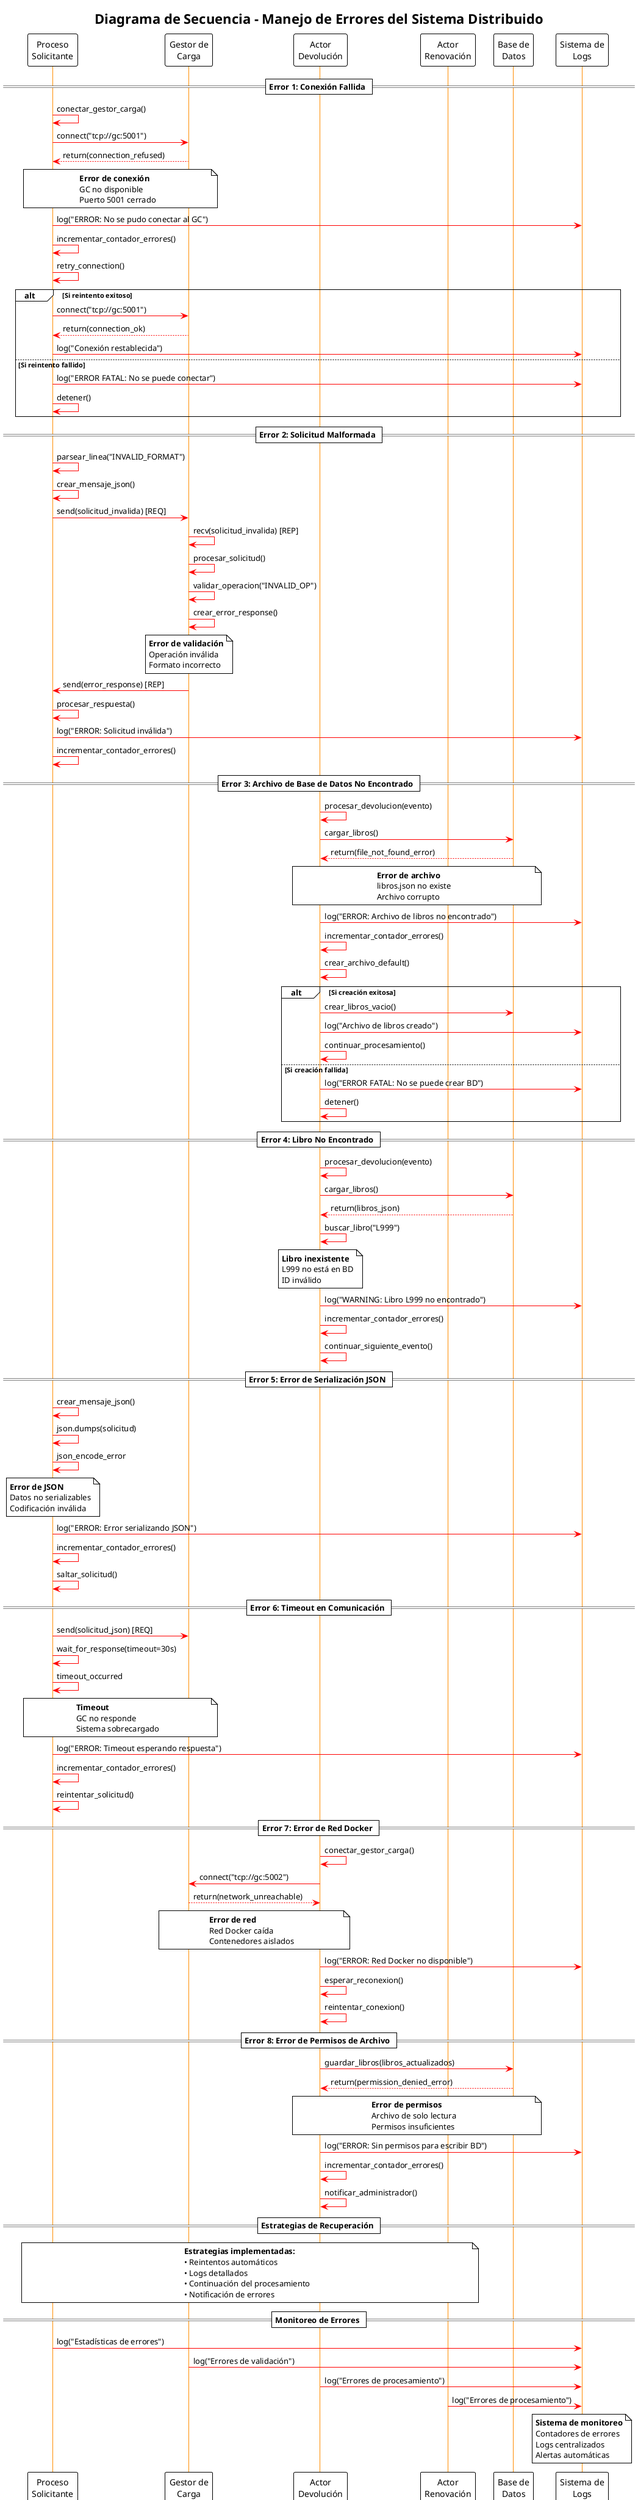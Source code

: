 @startuml
!theme plain
title Diagrama de Secuencia - Manejo de Errores del Sistema Distribuido

skinparam sequence {
  BackgroundColor LightRed
  BorderColor DarkRed
  ArrowColor Red
  LifeLineBackgroundColor LightYellow
  LifeLineBorderColor DarkOrange
}

participant "Proceso\nSolicitante" as PS
participant "Gestor de\nCarga" as GC
participant "Actor\nDevolución" as AD
participant "Actor\nRenovación" as AR
participant "Base de\nDatos" as BD
participant "Sistema de\nLogs" as LOG

== Error 1: Conexión Fallida ==

PS -> PS : conectar_gestor_carga()
PS -> GC : connect("tcp://gc:5001")
GC --> PS : return(connection_refused)

note over PS,GC
**Error de conexión**
GC no disponible
Puerto 5001 cerrado
end note

PS -> LOG : log("ERROR: No se pudo conectar al GC")
PS -> PS : incrementar_contador_errores()
PS -> PS : retry_connection()

alt Si reintento exitoso
  PS -> GC : connect("tcp://gc:5001")
  GC --> PS : return(connection_ok)
  PS -> LOG : log("Conexión restablecida")
else Si reintento fallido
  PS -> LOG : log("ERROR FATAL: No se puede conectar")
  PS -> PS : detener()
end

== Error 2: Solicitud Malformada ==

PS -> PS : parsear_linea("INVALID_FORMAT")
PS -> PS : crear_mensaje_json()
PS -> GC : send(solicitud_invalida) [REQ]

GC -> GC : recv(solicitud_invalida) [REP]
GC -> GC : procesar_solicitud()
GC -> GC : validar_operacion("INVALID_OP")
GC -> GC : crear_error_response()

note over GC
**Error de validación**
Operación inválida
Formato incorrecto
end note

GC -> PS : send(error_response) [REP]
PS -> PS : procesar_respuesta()
PS -> LOG : log("ERROR: Solicitud inválida")
PS -> PS : incrementar_contador_errores()

== Error 3: Archivo de Base de Datos No Encontrado ==

AD -> AD : procesar_devolucion(evento)
AD -> BD : cargar_libros()
BD --> AD : return(file_not_found_error)

note over AD,BD
**Error de archivo**
libros.json no existe
Archivo corrupto
end note

AD -> LOG : log("ERROR: Archivo de libros no encontrado")
AD -> AD : incrementar_contador_errores()
AD -> AD : crear_archivo_default()

alt Si creación exitosa
  AD -> BD : crear_libros_vacio()
  AD -> LOG : log("Archivo de libros creado")
  AD -> AD : continuar_procesamiento()
else Si creación fallida
  AD -> LOG : log("ERROR FATAL: No se puede crear BD")
  AD -> AD : detener()
end

== Error 4: Libro No Encontrado ==

AD -> AD : procesar_devolucion(evento)
AD -> BD : cargar_libros()
BD --> AD : return(libros_json)
AD -> AD : buscar_libro("L999")

note over AD
**Libro inexistente**
L999 no está en BD
ID inválido
end note

AD -> LOG : log("WARNING: Libro L999 no encontrado")
AD -> AD : incrementar_contador_errores()
AD -> AD : continuar_siguiente_evento()

== Error 5: Error de Serialización JSON ==

PS -> PS : crear_mensaje_json()
PS -> PS : json.dumps(solicitud)
PS -> PS : json_encode_error

note over PS
**Error de JSON**
Datos no serializables
Codificación inválida
end note

PS -> LOG : log("ERROR: Error serializando JSON")
PS -> PS : incrementar_contador_errores()
PS -> PS : saltar_solicitud()

== Error 6: Timeout en Comunicación ==

PS -> GC : send(solicitud_json) [REQ]
PS -> PS : wait_for_response(timeout=30s)
PS -> PS : timeout_occurred

note over PS,GC
**Timeout**
GC no responde
Sistema sobrecargado
end note

PS -> LOG : log("ERROR: Timeout esperando respuesta")
PS -> PS : incrementar_contador_errores()
PS -> PS : reintentar_solicitud()

== Error 7: Error de Red Docker ==

AD -> AD : conectar_gestor_carga()
AD -> GC : connect("tcp://gc:5002")
GC --> AD : return(network_unreachable)

note over AD,GC
**Error de red**
Red Docker caída
Contenedores aislados
end note

AD -> LOG : log("ERROR: Red Docker no disponible")
AD -> AD : esperar_reconexion()
AD -> AD : reintentar_conexion()

== Error 8: Error de Permisos de Archivo ==

AD -> BD : guardar_libros(libros_actualizados)
BD --> AD : return(permission_denied_error)

note over AD,BD
**Error de permisos**
Archivo de solo lectura
Permisos insuficientes
end note

AD -> LOG : log("ERROR: Sin permisos para escribir BD")
AD -> AD : incrementar_contador_errores()
AD -> AD : notificar_administrador()

== Estrategias de Recuperación ==

note over PS,AR
**Estrategias implementadas:**
• Reintentos automáticos
• Logs detallados
• Continuación del procesamiento
• Notificación de errores
end note

== Monitoreo de Errores ==

PS -> LOG : log("Estadísticas de errores")
GC -> LOG : log("Errores de validación")
AD -> LOG : log("Errores de procesamiento")
AR -> LOG : log("Errores de procesamiento")

note over LOG
**Sistema de monitoreo**
Contadores de errores
Logs centralizados
Alertas automáticas
end note

@enduml